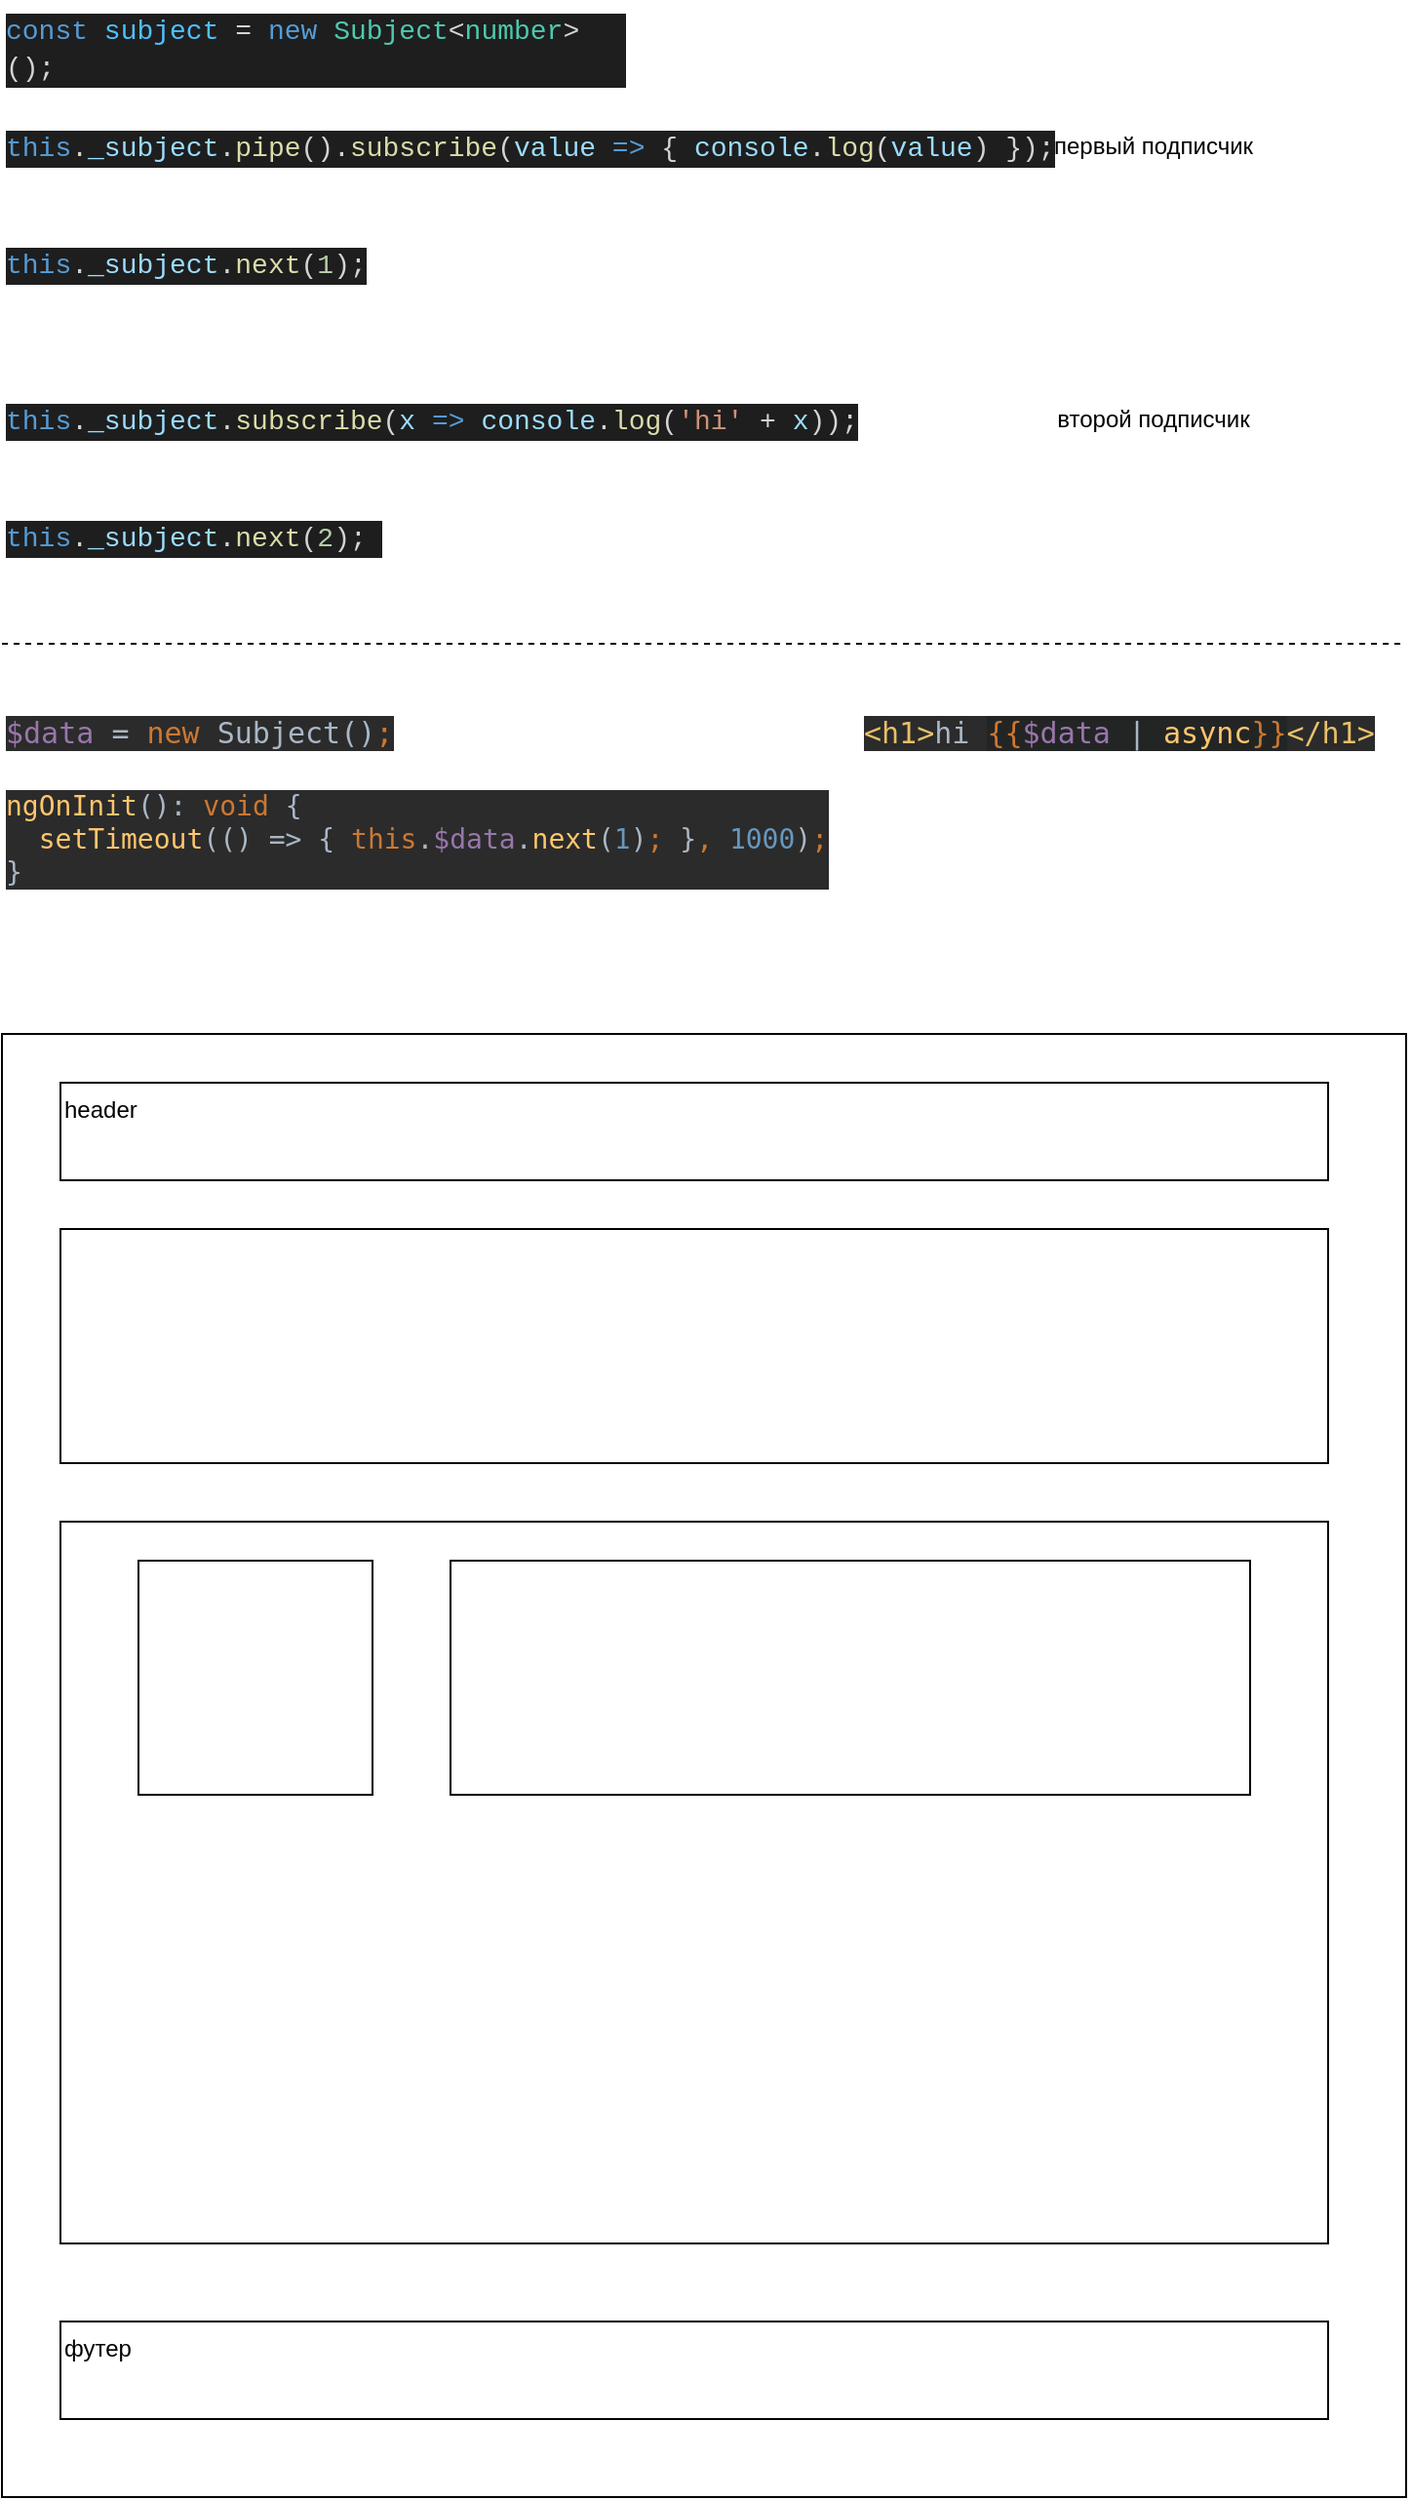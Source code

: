 <mxfile version="13.7.3" type="device" pages="5"><diagram id="q4-Cs6clWWx3zM11zpZe" name="subject"><mxGraphModel dx="1024" dy="592" grid="1" gridSize="10" guides="1" tooltips="1" connect="1" arrows="1" fold="1" page="1" pageScale="1" pageWidth="827" pageHeight="1169" math="0" shadow="0"><root><mxCell id="NyrH_KXfmQNb-sl-_Fos-0"/><mxCell id="NyrH_KXfmQNb-sl-_Fos-1" parent="NyrH_KXfmQNb-sl-_Fos-0"/><mxCell id="QWCd29TGbiFmVj3OEfs7-0" value="&lt;div style=&quot;color: rgb(212, 212, 212); background-color: rgb(30, 30, 30); font-family: consolas, &amp;quot;courier new&amp;quot;, monospace; font-weight: normal; font-size: 14px; line-height: 19px;&quot;&gt;&lt;div&gt;&lt;span style=&quot;color: #569cd6&quot;&gt;const&lt;/span&gt;&lt;span style=&quot;color: #d4d4d4&quot;&gt;&amp;nbsp;&lt;/span&gt;&lt;span style=&quot;color: #4fc1ff&quot;&gt;subject&lt;/span&gt;&lt;span style=&quot;color: #d4d4d4&quot;&gt;&amp;nbsp;=&amp;nbsp;&lt;/span&gt;&lt;span style=&quot;color: #569cd6&quot;&gt;new&lt;/span&gt;&lt;span style=&quot;color: #d4d4d4&quot;&gt;&amp;nbsp;&lt;/span&gt;&lt;span style=&quot;color: #4ec9b0&quot;&gt;Subject&lt;/span&gt;&lt;span style=&quot;color: #d4d4d4&quot;&gt;&amp;lt;&lt;/span&gt;&lt;span style=&quot;color: #4ec9b0&quot;&gt;number&lt;/span&gt;&lt;span style=&quot;color: #d4d4d4&quot;&gt;&amp;gt;();&lt;/span&gt;&lt;/div&gt;&lt;/div&gt;" style="text;whiteSpace=wrap;html=1;" parent="NyrH_KXfmQNb-sl-_Fos-1" vertex="1"><mxGeometry x="40" y="30" width="320" height="30" as="geometry"/></mxCell><mxCell id="QWCd29TGbiFmVj3OEfs7-1" value="&lt;div style=&quot;color: rgb(212, 212, 212); background-color: rgb(30, 30, 30); font-family: consolas, &amp;quot;courier new&amp;quot;, monospace; font-weight: normal; font-size: 14px; line-height: 19px;&quot;&gt;&lt;div&gt;&lt;span style=&quot;color: #569cd6&quot;&gt;this&lt;/span&gt;&lt;span style=&quot;color: #d4d4d4&quot;&gt;.&lt;/span&gt;&lt;span style=&quot;color: #9cdcfe&quot;&gt;_subject&lt;/span&gt;&lt;span style=&quot;color: #d4d4d4&quot;&gt;.&lt;/span&gt;&lt;span style=&quot;color: #dcdcaa&quot;&gt;pipe&lt;/span&gt;&lt;span style=&quot;color: #d4d4d4&quot;&gt;().&lt;/span&gt;&lt;span style=&quot;color: #dcdcaa&quot;&gt;subscribe&lt;/span&gt;&lt;span style=&quot;color: #d4d4d4&quot;&gt;(&lt;/span&gt;&lt;span style=&quot;color: #9cdcfe&quot;&gt;value&lt;/span&gt;&lt;span style=&quot;color: #d4d4d4&quot;&gt;&amp;nbsp;&lt;/span&gt;&lt;span style=&quot;color: #569cd6&quot;&gt;=&amp;gt;&lt;/span&gt;&lt;span style=&quot;color: #d4d4d4&quot;&gt;&amp;nbsp;{&amp;nbsp;&lt;/span&gt;&lt;span style=&quot;color: #9cdcfe&quot;&gt;console&lt;/span&gt;&lt;span style=&quot;color: #d4d4d4&quot;&gt;.&lt;/span&gt;&lt;span style=&quot;color: #dcdcaa&quot;&gt;log&lt;/span&gt;&lt;span style=&quot;color: #d4d4d4&quot;&gt;(&lt;/span&gt;&lt;span style=&quot;color: #9cdcfe&quot;&gt;value&lt;/span&gt;&lt;span style=&quot;color: #d4d4d4&quot;&gt;)&amp;nbsp;});&lt;/span&gt;&lt;/div&gt;&lt;/div&gt;" style="text;whiteSpace=wrap;html=1;" parent="NyrH_KXfmQNb-sl-_Fos-1" vertex="1"><mxGeometry x="40" y="90" width="520" height="30" as="geometry"/></mxCell><mxCell id="QWCd29TGbiFmVj3OEfs7-2" value="первый подписчик" style="text;html=1;align=center;verticalAlign=middle;resizable=0;points=[];autosize=1;" parent="NyrH_KXfmQNb-sl-_Fos-1" vertex="1"><mxGeometry x="570" y="95" width="120" height="20" as="geometry"/></mxCell><mxCell id="QWCd29TGbiFmVj3OEfs7-3" value="&lt;div style=&quot;color: rgb(212, 212, 212); background-color: rgb(30, 30, 30); font-family: consolas, &amp;quot;courier new&amp;quot;, monospace; font-weight: normal; font-size: 14px; line-height: 19px;&quot;&gt;&lt;div&gt;&lt;span style=&quot;color: #569cd6&quot;&gt;this&lt;/span&gt;&lt;span style=&quot;color: #d4d4d4&quot;&gt;.&lt;/span&gt;&lt;span style=&quot;color: #9cdcfe&quot;&gt;_subject&lt;/span&gt;&lt;span style=&quot;color: #d4d4d4&quot;&gt;.&lt;/span&gt;&lt;span style=&quot;color: #dcdcaa&quot;&gt;next&lt;/span&gt;&lt;span style=&quot;color: #d4d4d4&quot;&gt;(&lt;/span&gt;&lt;span style=&quot;color: #b5cea8&quot;&gt;1&lt;/span&gt;&lt;span style=&quot;color: #d4d4d4&quot;&gt;);&lt;/span&gt;&lt;/div&gt;&lt;/div&gt;" style="text;whiteSpace=wrap;html=1;" parent="NyrH_KXfmQNb-sl-_Fos-1" vertex="1"><mxGeometry x="40" y="150" width="200" height="30" as="geometry"/></mxCell><mxCell id="QWCd29TGbiFmVj3OEfs7-4" value="&lt;div style=&quot;color: rgb(212, 212, 212); background-color: rgb(30, 30, 30); font-family: consolas, &amp;quot;courier new&amp;quot;, monospace; font-weight: normal; font-size: 14px; line-height: 19px;&quot;&gt;&lt;div&gt;&lt;span style=&quot;color: #569cd6&quot;&gt;this&lt;/span&gt;&lt;span style=&quot;color: #d4d4d4&quot;&gt;.&lt;/span&gt;&lt;span style=&quot;color: #9cdcfe&quot;&gt;_subject&lt;/span&gt;&lt;span style=&quot;color: #d4d4d4&quot;&gt;.&lt;/span&gt;&lt;span style=&quot;color: #dcdcaa&quot;&gt;subscribe&lt;/span&gt;&lt;span style=&quot;color: #d4d4d4&quot;&gt;(&lt;/span&gt;&lt;span style=&quot;color: #9cdcfe&quot;&gt;x&lt;/span&gt;&lt;span style=&quot;color: #d4d4d4&quot;&gt;&amp;nbsp;&lt;/span&gt;&lt;span style=&quot;color: #569cd6&quot;&gt;=&amp;gt;&lt;/span&gt;&lt;span style=&quot;color: #d4d4d4&quot;&gt;&amp;nbsp;&lt;/span&gt;&lt;span style=&quot;color: #9cdcfe&quot;&gt;console&lt;/span&gt;&lt;span style=&quot;color: #d4d4d4&quot;&gt;.&lt;/span&gt;&lt;span style=&quot;color: #dcdcaa&quot;&gt;log&lt;/span&gt;&lt;span style=&quot;color: #d4d4d4&quot;&gt;(&lt;/span&gt;&lt;span style=&quot;color: #ce9178&quot;&gt;'hi'&lt;/span&gt;&lt;span style=&quot;color: #d4d4d4&quot;&gt;&amp;nbsp;+&amp;nbsp;&lt;/span&gt;&lt;span style=&quot;color: #9cdcfe&quot;&gt;x&lt;/span&gt;&lt;span style=&quot;color: #d4d4d4&quot;&gt;));&lt;/span&gt;&lt;/div&gt;&lt;/div&gt;" style="text;whiteSpace=wrap;html=1;" parent="NyrH_KXfmQNb-sl-_Fos-1" vertex="1"><mxGeometry x="40" y="230" width="430" height="30" as="geometry"/></mxCell><mxCell id="QWCd29TGbiFmVj3OEfs7-5" value="второй подписчик" style="text;html=1;align=center;verticalAlign=middle;resizable=0;points=[];autosize=1;" parent="NyrH_KXfmQNb-sl-_Fos-1" vertex="1"><mxGeometry x="575" y="235" width="110" height="20" as="geometry"/></mxCell><mxCell id="QWCd29TGbiFmVj3OEfs7-6" value="&lt;div style=&quot;color: rgb(212, 212, 212); background-color: rgb(30, 30, 30); font-family: consolas, &amp;quot;courier new&amp;quot;, monospace; font-weight: normal; font-size: 14px; line-height: 19px;&quot;&gt;&lt;div&gt;&lt;span style=&quot;color: #569cd6&quot;&gt;this&lt;/span&gt;&lt;span style=&quot;color: #d4d4d4&quot;&gt;.&lt;/span&gt;&lt;span style=&quot;color: #9cdcfe&quot;&gt;_subject&lt;/span&gt;&lt;span style=&quot;color: #d4d4d4&quot;&gt;.&lt;/span&gt;&lt;span style=&quot;color: #dcdcaa&quot;&gt;next&lt;/span&gt;&lt;span style=&quot;color: #d4d4d4&quot;&gt;(&lt;/span&gt;&lt;span style=&quot;color: #b5cea8&quot;&gt;2&lt;/span&gt;&lt;span style=&quot;color: #d4d4d4&quot;&gt;);&amp;nbsp;&lt;/span&gt;&lt;/div&gt;&lt;/div&gt;" style="text;whiteSpace=wrap;html=1;" parent="NyrH_KXfmQNb-sl-_Fos-1" vertex="1"><mxGeometry x="40" y="290" width="200" height="30" as="geometry"/></mxCell><mxCell id="twVMUXncZbuE9g-L9pn--0" value="" style="endArrow=none;dashed=1;html=1;" parent="NyrH_KXfmQNb-sl-_Fos-1" edge="1"><mxGeometry width="50" height="50" relative="1" as="geometry"><mxPoint x="40" y="360" as="sourcePoint"/><mxPoint x="760" y="360" as="targetPoint"/></mxGeometry></mxCell><mxCell id="twVMUXncZbuE9g-L9pn--1" value="&lt;pre style=&quot;background-color: rgb(43 , 43 , 43) ; color: rgb(169 , 183 , 198) ; font-family: &amp;#34;jetbrains mono&amp;#34; , monospace ; font-size: 15px&quot;&gt;&lt;span style=&quot;color: #9876aa&quot;&gt;$data &lt;/span&gt;= &lt;span style=&quot;color: #cc7832&quot;&gt;new &lt;/span&gt;Subject()&lt;span style=&quot;color: #cc7832&quot;&gt;;&lt;/span&gt;&lt;/pre&gt;" style="text;whiteSpace=wrap;html=1;verticalAlign=middle;" parent="NyrH_KXfmQNb-sl-_Fos-1" vertex="1"><mxGeometry x="40" y="390" width="180" height="30" as="geometry"/></mxCell><mxCell id="twVMUXncZbuE9g-L9pn--2" value="&lt;pre style=&quot;background-color: rgb(43 , 43 , 43) ; color: rgb(169 , 183 , 198) ; font-family: &amp;#34;jetbrains mono&amp;#34; , monospace ; font-size: 14px&quot;&gt;&lt;span style=&quot;color: #ffc66d&quot;&gt;ngOnInit&lt;/span&gt;(): &lt;span style=&quot;color: #cc7832&quot;&gt;void &lt;/span&gt;{&lt;br&gt;  &lt;span style=&quot;color: #ffc66d&quot;&gt;setTimeout&lt;/span&gt;(() =&amp;gt; { &lt;span style=&quot;color: #cc7832&quot;&gt;this&lt;/span&gt;.&lt;span style=&quot;color: #9876aa&quot;&gt;$data&lt;/span&gt;.&lt;span style=&quot;color: #ffc66d&quot;&gt;next&lt;/span&gt;(&lt;span style=&quot;color: #6897bb&quot;&gt;1&lt;/span&gt;)&lt;span style=&quot;color: #cc7832&quot;&gt;; &lt;/span&gt;}&lt;span style=&quot;color: #cc7832&quot;&gt;, &lt;/span&gt;&lt;span style=&quot;color: #6897bb&quot;&gt;1000&lt;/span&gt;)&lt;span style=&quot;color: #cc7832&quot;&gt;;&lt;br&gt;&lt;/span&gt;}&lt;/pre&gt;" style="text;whiteSpace=wrap;html=1;verticalAlign=middle;" parent="NyrH_KXfmQNb-sl-_Fos-1" vertex="1"><mxGeometry x="40" y="430" width="390" height="60" as="geometry"/></mxCell><mxCell id="twVMUXncZbuE9g-L9pn--3" value="&lt;pre style=&quot;background-color: rgb(43 , 43 , 43) ; color: rgb(169 , 183 , 198) ; font-family: &amp;#34;jetbrains mono&amp;#34; , monospace ; font-size: 15px&quot;&gt;&lt;span style=&quot;color: #e8bf6a&quot;&gt;&amp;lt;h1&amp;gt;&lt;/span&gt;hi &lt;span style=&quot;color: #cc7832 ; background-color: #232525&quot;&gt;{{&lt;/span&gt;&lt;span style=&quot;color: #9876aa ; background-color: #232525&quot;&gt;$data &lt;/span&gt;&lt;span style=&quot;background-color: #232525&quot;&gt;| &lt;/span&gt;&lt;span style=&quot;color: #ffc66d ; background-color: #232525&quot;&gt;async&lt;/span&gt;&lt;span style=&quot;color: #cc7832 ; background-color: #232525&quot;&gt;}}&lt;/span&gt;&lt;span style=&quot;color: #e8bf6a&quot;&gt;&amp;lt;/h1&amp;gt;&lt;/span&gt;&lt;/pre&gt;" style="text;whiteSpace=wrap;html=1;verticalAlign=middle;" parent="NyrH_KXfmQNb-sl-_Fos-1" vertex="1"><mxGeometry x="480" y="390" width="230" height="30" as="geometry"/></mxCell><mxCell id="mRk7Csx-lauGVGB5wx9b-0" value="" style="rounded=0;whiteSpace=wrap;html=1;" vertex="1" parent="NyrH_KXfmQNb-sl-_Fos-1"><mxGeometry x="40" y="560" width="720" height="750" as="geometry"/></mxCell><mxCell id="mRk7Csx-lauGVGB5wx9b-5" value="header" style="rounded=0;whiteSpace=wrap;html=1;align=left;verticalAlign=top;" vertex="1" parent="NyrH_KXfmQNb-sl-_Fos-1"><mxGeometry x="70" y="585" width="650" height="50" as="geometry"/></mxCell><mxCell id="mRk7Csx-lauGVGB5wx9b-6" value="" style="rounded=0;whiteSpace=wrap;html=1;align=left;verticalAlign=top;" vertex="1" parent="NyrH_KXfmQNb-sl-_Fos-1"><mxGeometry x="70" y="660" width="650" height="120" as="geometry"/></mxCell><mxCell id="mRk7Csx-lauGVGB5wx9b-7" value="" style="rounded=0;whiteSpace=wrap;html=1;align=left;verticalAlign=top;" vertex="1" parent="NyrH_KXfmQNb-sl-_Fos-1"><mxGeometry x="70" y="810" width="650" height="370" as="geometry"/></mxCell><mxCell id="mRk7Csx-lauGVGB5wx9b-8" value="футер" style="rounded=0;whiteSpace=wrap;html=1;align=left;verticalAlign=top;" vertex="1" parent="NyrH_KXfmQNb-sl-_Fos-1"><mxGeometry x="70" y="1220" width="650" height="50" as="geometry"/></mxCell><mxCell id="mRk7Csx-lauGVGB5wx9b-9" value="" style="rounded=0;whiteSpace=wrap;html=1;" vertex="1" parent="NyrH_KXfmQNb-sl-_Fos-1"><mxGeometry x="110" y="830" width="120" height="120" as="geometry"/></mxCell><mxCell id="mRk7Csx-lauGVGB5wx9b-10" value="" style="rounded=0;whiteSpace=wrap;html=1;" vertex="1" parent="NyrH_KXfmQNb-sl-_Fos-1"><mxGeometry x="270" y="830" width="410" height="120" as="geometry"/></mxCell></root></mxGraphModel></diagram><diagram id="XSe9igYncvYJJI793nd2" name="BehaviorSubject"><mxGraphModel dx="1024" dy="592" grid="1" gridSize="10" guides="1" tooltips="1" connect="1" arrows="1" fold="1" page="1" pageScale="1" pageWidth="827" pageHeight="1169" math="0" shadow="0"><root><mxCell id="_ZKwVsm5OkFF_g0fmm7c-0"/><mxCell id="_ZKwVsm5OkFF_g0fmm7c-1" parent="_ZKwVsm5OkFF_g0fmm7c-0"/><mxCell id="_ZKwVsm5OkFF_g0fmm7c-2" value="&lt;span style=&quot;color: rgb(41, 41, 41); font-family: charter, georgia, cambria, &amp;quot;times new roman&amp;quot;, times, serif; font-size: 21px; font-style: normal; font-weight: 400; letter-spacing: -0.063px; text-indent: 0px; text-transform: none; word-spacing: 0px; background-color: rgb(255, 255, 255); display: inline; float: none;&quot;&gt;При&lt;span&gt;&amp;nbsp;&lt;/span&gt;&lt;/span&gt;&lt;span id=&quot;rmm&quot; style=&quot;box-sizing: inherit; color: rgb(41, 41, 41); font-family: charter, georgia, cambria, &amp;quot;times new roman&amp;quot;, times, serif; font-size: 21px; font-style: normal; font-weight: 400; letter-spacing: -0.063px; text-indent: 0px; text-transform: none; word-spacing: 0px; background-color: rgb(255, 255, 255);&quot;&gt;&lt;span id=&quot;rmm&quot; style=&quot;box-sizing: inherit&quot;&gt;&lt;span id=&quot;rmm&quot; style=&quot;box-sizing: inherit&quot;&gt;&lt;span id=&quot;rmm&quot; style=&quot;box-sizing: inherit&quot;&gt;&lt;span id=&quot;rmm&quot; style=&quot;box-sizing: inherit&quot;&gt;&lt;span id=&quot;rmm&quot; style=&quot;box-sizing: inherit&quot;&gt;&lt;span id=&quot;rmm&quot; style=&quot;box-sizing: inherit&quot;&gt;п&lt;/span&gt;&lt;/span&gt;&lt;/span&gt;&lt;/span&gt;&lt;/span&gt;&lt;/span&gt;&lt;/span&gt;&lt;span style=&quot;color: rgb(41, 41, 41); font-family: charter, georgia, cambria, &amp;quot;times new roman&amp;quot;, times, serif; font-size: 21px; font-style: normal; font-weight: 400; letter-spacing: -0.063px; text-indent: 0px; text-transform: none; word-spacing: 0px; background-color: rgb(255, 255, 255); display: inline; float: none;&quot;&gt;одписке поведенческий сабж уведомляет своего зрителя о последнем произошедшем в нём событии или, если в сабже ещё не происходило событий, создаёт для зрителя событие с изначальной информацией. Изначальная информация передаётся при создании поведенческого сабжа, в примере выше мы передаём&lt;span&gt;&amp;nbsp;&lt;/span&gt;&lt;/span&gt;&lt;code class=&quot;gw gx gy gz ha b&quot; style=&quot;box-sizing: inherit; font-weight: 400; background-color: rgb(242, 242, 242); padding: 2px 4px; font-size: 15.75px; font-family: menlo, monaco, &amp;quot;courier new&amp;quot;, courier, monospace; color: rgb(41, 41, 41); font-style: normal; letter-spacing: -0.063px; text-indent: 0px; text-transform: none; word-spacing: 0px;&quot;&gt;0&lt;/code&gt;&lt;span style=&quot;color: rgb(41, 41, 41); font-family: charter, georgia, cambria, &amp;quot;times new roman&amp;quot;, times, serif; font-size: 21px; font-style: normal; font-weight: 400; letter-spacing: -0.063px; text-indent: 0px; text-transform: none; word-spacing: 0px; background-color: rgb(255, 255, 255); display: inline; float: none;&quot;&gt;&lt;span&gt;&amp;nbsp;&lt;/span&gt;.&lt;/span&gt;" style="text;whiteSpace=wrap;html=1;" vertex="1" parent="_ZKwVsm5OkFF_g0fmm7c-1"><mxGeometry x="40" y="30" width="760" height="140" as="geometry"/></mxCell><mxCell id="_ZKwVsm5OkFF_g0fmm7c-3" value="&lt;pre style=&quot;background-color: rgb(43 , 43 , 43) ; color: rgb(169 , 183 , 198) ; font-family: &amp;#34;jetbrains mono&amp;#34; , monospace ; font-size: 14px&quot;&gt;&lt;span style=&quot;color: #e8bf6a&quot;&gt;&amp;lt;h1&amp;gt;&lt;/span&gt;hi &lt;span style=&quot;color: #cc7832 ; background-color: #232525&quot;&gt;{{&lt;/span&gt;&lt;span style=&quot;color: #9876aa ; background-color: #232525&quot;&gt;$data &lt;/span&gt;&lt;span style=&quot;background-color: #232525&quot;&gt;| &lt;/span&gt;&lt;span style=&quot;color: #ffc66d ; background-color: #232525&quot;&gt;async&lt;/span&gt;&lt;span style=&quot;color: #cc7832 ; background-color: #232525&quot;&gt;}}&lt;/span&gt;&lt;span style=&quot;color: #e8bf6a&quot;&gt;&amp;lt;/h1&amp;gt;&lt;br&gt;&lt;/span&gt;&lt;span style=&quot;color: #e8bf6a&quot;&gt;&amp;lt;h2&amp;gt;&lt;/span&gt;&lt;span style=&quot;color: #cc7832 ; background-color: #232525&quot;&gt;{{&lt;/span&gt;&lt;span style=&quot;color: #9876aa ; background-color: #232525&quot;&gt;some&lt;/span&gt;&lt;span style=&quot;color: #cc7832 ; background-color: #232525&quot;&gt;}}&lt;/span&gt;&lt;span style=&quot;color: #e8bf6a&quot;&gt;&amp;lt;/h2&amp;gt;&lt;/span&gt;&lt;/pre&gt;" style="text;whiteSpace=wrap;html=1;verticalAlign=middle;" vertex="1" parent="_ZKwVsm5OkFF_g0fmm7c-1"><mxGeometry x="559" y="480" width="230" height="40" as="geometry"/></mxCell><mxCell id="_ZKwVsm5OkFF_g0fmm7c-4" value="&lt;pre style=&quot;background-color: rgb(43 , 43 , 43) ; color: rgb(169 , 183 , 198) ; font-family: &amp;#34;jetbrains mono&amp;#34; , monospace ; font-size: 14px&quot;&gt;&lt;span style=&quot;color: #9876aa&quot;&gt;$data&lt;/span&gt;: BehaviorSubject&amp;lt;&lt;span style=&quot;color: #cc7832&quot;&gt;number&lt;/span&gt;&amp;gt; = &lt;span style=&quot;color: #cc7832&quot;&gt;new &lt;/span&gt;BehaviorSubject(&lt;span style=&quot;color: #6897bb&quot;&gt;0&lt;/span&gt;)&lt;span style=&quot;color: #cc7832&quot;&gt;;&lt;/span&gt;&lt;/pre&gt;" style="text;whiteSpace=wrap;html=1;verticalAlign=middle;" vertex="1" parent="_ZKwVsm5OkFF_g0fmm7c-1"><mxGeometry x="39" y="480" width="430" height="25" as="geometry"/></mxCell><mxCell id="_ZKwVsm5OkFF_g0fmm7c-5" value="&lt;span style=&quot;color: rgb(41, 41, 41); font-family: charter, georgia, cambria, &amp;quot;times new roman&amp;quot;, times, serif; font-size: 21px; font-style: normal; font-weight: 400; letter-spacing: -0.063px; text-indent: 0px; text-transform: none; word-spacing: 0px; background-color: rgb(255, 255, 255); display: inline; float: none;&quot;&gt;Важно! Поведенческий сабж имеет полезный метод&lt;span&gt;&amp;nbsp;&lt;/span&gt;&lt;/span&gt;&lt;code class=&quot;gw gx gy gz ha b&quot; style=&quot;box-sizing: inherit; font-weight: 400; background-color: rgb(242, 242, 242); padding: 2px 4px; font-size: 15.75px; font-family: menlo, monaco, &amp;quot;courier new&amp;quot;, courier, monospace; color: rgb(41, 41, 41); font-style: normal; letter-spacing: -0.063px; text-indent: 0px; text-transform: none; word-spacing: 0px;&quot;&gt;.getValue()&lt;/code&gt;&lt;span style=&quot;color: rgb(41, 41, 41); font-family: charter, georgia, cambria, &amp;quot;times new roman&amp;quot;, times, serif; font-size: 21px; font-style: normal; font-weight: 400; letter-spacing: -0.063px; text-indent: 0px; text-transform: none; word-spacing: 0px; background-color: rgb(255, 255, 255); display: inline; float: none;&quot;&gt;&lt;span&gt;&amp;nbsp;&lt;/span&gt;, который возвращает информацию, содержавшеюся в последнем произошедшем в сабже событии.&lt;/span&gt;" style="text;whiteSpace=wrap;html=1;" vertex="1" parent="_ZKwVsm5OkFF_g0fmm7c-1"><mxGeometry x="39" y="360" width="550" height="80" as="geometry"/></mxCell><mxCell id="_ZKwVsm5OkFF_g0fmm7c-6" value="" style="endArrow=none;dashed=1;html=1;" edge="1" parent="_ZKwVsm5OkFF_g0fmm7c-1"><mxGeometry width="50" height="50" relative="1" as="geometry"><mxPoint x="40" y="320" as="sourcePoint"/><mxPoint x="790" y="320" as="targetPoint"/></mxGeometry></mxCell><mxCell id="_ZKwVsm5OkFF_g0fmm7c-7" value="&lt;pre style=&quot;background-color: #2b2b2b ; color: #a9b7c6 ; font-family: &amp;#34;jetbrains mono&amp;#34; , monospace ; font-size: 9 8pt&quot;&gt;&lt;span style=&quot;color: #ffc66d&quot;&gt;ngOnInit&lt;/span&gt;(): &lt;span style=&quot;color: #cc7832&quot;&gt;void &lt;/span&gt;{&lt;br&gt;  &lt;span style=&quot;color: #ffc66d&quot;&gt;setTimeout&lt;/span&gt;(() =&amp;gt; { &lt;span style=&quot;color: #9876aa ; font-weight: bold ; font-style: italic&quot;&gt;console&lt;/span&gt;.&lt;span style=&quot;color: #ffc66d&quot;&gt;log&lt;/span&gt;(&lt;span style=&quot;color: #6a8759&quot;&gt;'hey'&lt;/span&gt;)&lt;span style=&quot;color: #cc7832&quot;&gt;; this&lt;/span&gt;.&lt;span style=&quot;color: #9876aa&quot;&gt;$data&lt;/span&gt;.&lt;span style=&quot;color: #ffc66d&quot;&gt;next&lt;/span&gt;(&lt;span style=&quot;color: #6897bb&quot;&gt;1&lt;/span&gt;)&lt;span style=&quot;color: #cc7832&quot;&gt;; &lt;/span&gt;}&lt;span style=&quot;color: #cc7832&quot;&gt;, &lt;/span&gt;&lt;span style=&quot;color: #6897bb&quot;&gt;3000&lt;/span&gt;)&lt;span style=&quot;color: #cc7832&quot;&gt;;&lt;br&gt;&lt;/span&gt;&lt;span style=&quot;color: #cc7832&quot;&gt;  &lt;/span&gt;&lt;span style=&quot;color: #ffc66d&quot;&gt;setTimeout&lt;/span&gt;(() =&amp;gt; { &lt;span style=&quot;color: #cc7832&quot;&gt;this&lt;/span&gt;.&lt;span style=&quot;color: #9876aa&quot;&gt;some &lt;/span&gt;= &lt;span style=&quot;color: #cc7832&quot;&gt;this&lt;/span&gt;.&lt;span style=&quot;color: #9876aa&quot;&gt;$data&lt;/span&gt;.&lt;span style=&quot;color: #ffc66d&quot;&gt;getValue&lt;/span&gt;()&lt;span style=&quot;color: #cc7832&quot;&gt;; &lt;/span&gt;}&lt;span style=&quot;color: #cc7832&quot;&gt;, &lt;/span&gt;&lt;span style=&quot;color: #6897bb&quot;&gt;4000&lt;/span&gt;)&lt;span style=&quot;color: #cc7832&quot;&gt;;&lt;br&gt;&lt;/span&gt;&lt;span style=&quot;color: #cc7832&quot;&gt;  &lt;/span&gt;&lt;span style=&quot;color: #ffc66d&quot;&gt;setTimeout&lt;/span&gt;(() =&amp;gt; { &lt;span style=&quot;color: #9876aa ; font-weight: bold ; font-style: italic&quot;&gt;console&lt;/span&gt;.&lt;span style=&quot;color: #ffc66d&quot;&gt;log&lt;/span&gt;(&lt;span style=&quot;color: #6a8759&quot;&gt;'hey2'&lt;/span&gt;)&lt;span style=&quot;color: #cc7832&quot;&gt;; this&lt;/span&gt;.&lt;span style=&quot;color: #9876aa&quot;&gt;$data&lt;/span&gt;.&lt;span style=&quot;color: #ffc66d&quot;&gt;next&lt;/span&gt;(&lt;span style=&quot;color: #6897bb&quot;&gt;2&lt;/span&gt;)&lt;span style=&quot;color: #cc7832&quot;&gt;; &lt;/span&gt;}&lt;span style=&quot;color: #cc7832&quot;&gt;, &lt;/span&gt;&lt;span style=&quot;color: #6897bb&quot;&gt;7000&lt;/span&gt;)&lt;span style=&quot;color: #cc7832&quot;&gt;;&lt;/span&gt;&lt;span style=&quot;color: #cc7832&quot;&gt;&lt;br&gt;&lt;/span&gt;}&lt;/pre&gt;" style="text;whiteSpace=wrap;html=1;verticalAlign=middle;" vertex="1" parent="_ZKwVsm5OkFF_g0fmm7c-1"><mxGeometry x="39" y="540" width="550" height="70" as="geometry"/></mxCell><mxCell id="_ZKwVsm5OkFF_g0fmm7c-8" value="&lt;pre style=&quot;background-color: #2b2b2b ; color: #a9b7c6 ; font-family: &amp;#34;jetbrains mono&amp;#34; , monospace ; font-size: 9 8pt&quot;&gt;&lt;span style=&quot;color: #ffc66d&quot;&gt;ngOnInit&lt;/span&gt;(): &lt;span style=&quot;color: #cc7832&quot;&gt;void &lt;/span&gt;{&lt;br&gt;  &lt;span style=&quot;color: #ffc66d&quot;&gt;setTimeout&lt;/span&gt;(() =&amp;gt; { &lt;span style=&quot;color: #9876aa ; font-weight: bold ; font-style: italic&quot;&gt;console&lt;/span&gt;.&lt;span style=&quot;color: #ffc66d&quot;&gt;log&lt;/span&gt;(&lt;span style=&quot;color: #6a8759&quot;&gt;'hey'&lt;/span&gt;)&lt;span style=&quot;color: #cc7832&quot;&gt;; this&lt;/span&gt;.&lt;span style=&quot;color: #9876aa&quot;&gt;$data&lt;/span&gt;.&lt;span style=&quot;color: #ffc66d&quot;&gt;next&lt;/span&gt;(&lt;span style=&quot;color: #6897bb&quot;&gt;1&lt;/span&gt;)&lt;span style=&quot;color: #cc7832&quot;&gt;; &lt;/span&gt;}&lt;span style=&quot;color: #cc7832&quot;&gt;, &lt;/span&gt;&lt;span style=&quot;color: #6897bb&quot;&gt;1000&lt;/span&gt;)&lt;span style=&quot;color: #cc7832&quot;&gt;;&lt;br&gt;&lt;/span&gt;&lt;span style=&quot;color: #cc7832&quot;&gt;  &lt;/span&gt;&lt;span style=&quot;color: #ffc66d&quot;&gt;setTimeout&lt;/span&gt;(() =&amp;gt; { &lt;span style=&quot;color: #9876aa ; font-weight: bold ; font-style: italic&quot;&gt;console&lt;/span&gt;.&lt;span style=&quot;color: #ffc66d&quot;&gt;log&lt;/span&gt;(&lt;span style=&quot;color: #6a8759&quot;&gt;'hey2'&lt;/span&gt;)&lt;span style=&quot;color: #cc7832&quot;&gt;; this&lt;/span&gt;.&lt;span style=&quot;color: #9876aa&quot;&gt;$data&lt;/span&gt;.&lt;span style=&quot;color: #ffc66d&quot;&gt;next&lt;/span&gt;(&lt;span style=&quot;color: #6897bb&quot;&gt;2&lt;/span&gt;)&lt;span style=&quot;color: #cc7832&quot;&gt;; &lt;/span&gt;}&lt;span style=&quot;color: #cc7832&quot;&gt;, &lt;/span&gt;&lt;span style=&quot;color: #6897bb&quot;&gt;2000&lt;/span&gt;)&lt;span style=&quot;color: #cc7832&quot;&gt;;&lt;/span&gt;&lt;span style=&quot;color: #cc7832&quot;&gt;&lt;br&gt;&lt;/span&gt;}&lt;/pre&gt;" style="text;whiteSpace=wrap;html=1;verticalAlign=middle;" vertex="1" parent="_ZKwVsm5OkFF_g0fmm7c-1"><mxGeometry x="40" y="210" width="550" height="80" as="geometry"/></mxCell><mxCell id="_ZKwVsm5OkFF_g0fmm7c-9" value="&lt;pre style=&quot;background-color: rgb(43 , 43 , 43) ; color: rgb(169 , 183 , 198) ; font-family: &amp;#34;jetbrains mono&amp;#34; , monospace ; font-size: 14px&quot;&gt;&lt;span style=&quot;color: #9876aa&quot;&gt;$data&lt;/span&gt;: BehaviorSubject&amp;lt;&lt;span style=&quot;color: #cc7832&quot;&gt;number&lt;/span&gt;&amp;gt; = &lt;span style=&quot;color: #cc7832&quot;&gt;new &lt;/span&gt;BehaviorSubject(&lt;span style=&quot;color: #6897bb&quot;&gt;0&lt;/span&gt;)&lt;span style=&quot;color: #cc7832&quot;&gt;;&lt;/span&gt;&lt;/pre&gt;" style="text;whiteSpace=wrap;html=1;verticalAlign=middle;" vertex="1" parent="_ZKwVsm5OkFF_g0fmm7c-1"><mxGeometry x="40" y="180" width="430" height="25" as="geometry"/></mxCell><mxCell id="_ZKwVsm5OkFF_g0fmm7c-10" value="&lt;pre style=&quot;background-color: rgb(43 , 43 , 43) ; color: rgb(169 , 183 , 198) ; font-family: &amp;#34;jetbrains mono&amp;#34; , monospace ; font-size: 14px&quot;&gt;&lt;span style=&quot;color: #e8bf6a&quot;&gt;&amp;lt;h1&amp;gt;&lt;/span&gt;hi &lt;span style=&quot;color: #cc7832 ; background-color: #232525&quot;&gt;{{&lt;/span&gt;&lt;span style=&quot;color: #9876aa ; background-color: #232525&quot;&gt;$data &lt;/span&gt;&lt;span style=&quot;background-color: #232525&quot;&gt;| &lt;/span&gt;&lt;span style=&quot;color: #ffc66d ; background-color: #232525&quot;&gt;async&lt;/span&gt;&lt;span style=&quot;color: #cc7832 ; background-color: #232525&quot;&gt;}}&lt;/span&gt;&lt;span style=&quot;color: #e8bf6a&quot;&gt;&amp;lt;/h1&amp;gt;&lt;/span&gt;&lt;br&gt;&lt;/pre&gt;" style="text;whiteSpace=wrap;html=1;verticalAlign=middle;" vertex="1" parent="_ZKwVsm5OkFF_g0fmm7c-1"><mxGeometry x="559" y="170" width="230" height="40" as="geometry"/></mxCell></root></mxGraphModel></diagram><diagram id="YrxAHiGShaTyx-mSeJ6p" name="asyncSubject"><mxGraphModel dx="1024" dy="592" grid="1" gridSize="10" guides="1" tooltips="1" connect="1" arrows="1" fold="1" page="1" pageScale="1" pageWidth="827" pageHeight="1169" math="0" shadow="0"><root><mxCell id="BUwxgbh353pcLF-1w14u-0"/><mxCell id="BUwxgbh353pcLF-1w14u-1" parent="BUwxgbh353pcLF-1w14u-0"/><mxCell id="BUwxgbh353pcLF-1w14u-2" value="Асинхронный сабж уведомляет своих зрителей только о последнем произошедшем событии и только когда сабж успешно завершается. Если асинхронный сабж завершится ошибкой, его зрители будут уведомлены только об ошибке." style="text;whiteSpace=wrap;html=1;" vertex="1" parent="BUwxgbh353pcLF-1w14u-1"><mxGeometry x="40" y="40" width="550" height="60" as="geometry"/></mxCell><mxCell id="BUwxgbh353pcLF-1w14u-3" value="&lt;pre style=&quot;background-color: rgb(43 , 43 , 43) ; color: rgb(169 , 183 , 198) ; font-family: &amp;#34;jetbrains mono&amp;#34; , monospace ; font-size: 14px&quot;&gt;&lt;span style=&quot;color: #9876aa&quot;&gt;$data &lt;/span&gt;= &lt;span style=&quot;color: #cc7832&quot;&gt;new &lt;/span&gt;AsyncSubject()&lt;span style=&quot;color: #cc7832&quot;&gt;;&lt;/span&gt;&lt;/pre&gt;" style="text;whiteSpace=wrap;html=1;verticalAlign=middle;" vertex="1" parent="BUwxgbh353pcLF-1w14u-1"><mxGeometry x="40" y="110" width="220" height="40" as="geometry"/></mxCell><mxCell id="BUwxgbh353pcLF-1w14u-4" value="&lt;pre style=&quot;background-color: #2b2b2b ; color: #a9b7c6 ; font-family: &amp;quot;jetbrains mono&amp;quot; , monospace ; font-size: 9 8pt&quot;&gt;&lt;span style=&quot;color: #ffc66d&quot;&gt;ngOnInit&lt;/span&gt;(): &lt;span style=&quot;color: #cc7832&quot;&gt;void &lt;/span&gt;{&lt;br&gt;  &lt;span style=&quot;color: #ffc66d&quot;&gt;setTimeout&lt;/span&gt;(() =&amp;gt; { &lt;span style=&quot;color: #9876aa ; font-weight: bold ; font-style: italic&quot;&gt;console&lt;/span&gt;.&lt;span style=&quot;color: #ffc66d&quot;&gt;log&lt;/span&gt;(&lt;span style=&quot;color: #6a8759&quot;&gt;'hey'&lt;/span&gt;)&lt;span style=&quot;color: #cc7832&quot;&gt;; this&lt;/span&gt;.&lt;span style=&quot;color: #9876aa&quot;&gt;$data&lt;/span&gt;.&lt;span style=&quot;color: #ffc66d&quot;&gt;next&lt;/span&gt;(&lt;span style=&quot;color: #6897bb&quot;&gt;1&lt;/span&gt;)&lt;span style=&quot;color: #cc7832&quot;&gt;; &lt;/span&gt;}&lt;span style=&quot;color: #cc7832&quot;&gt;, &lt;/span&gt;&lt;span style=&quot;color: #6897bb&quot;&gt;1000&lt;/span&gt;)&lt;span style=&quot;color: #cc7832&quot;&gt;;&lt;br&gt;&lt;/span&gt;&lt;span style=&quot;color: #cc7832&quot;&gt;  &lt;/span&gt;&lt;span style=&quot;color: #ffc66d&quot;&gt;setTimeout&lt;/span&gt;(() =&amp;gt; { &lt;span style=&quot;color: #9876aa ; font-weight: bold ; font-style: italic&quot;&gt;console&lt;/span&gt;.&lt;span style=&quot;color: #ffc66d&quot;&gt;log&lt;/span&gt;(&lt;span style=&quot;color: #6a8759&quot;&gt;'hey2'&lt;/span&gt;)&lt;span style=&quot;color: #cc7832&quot;&gt;; this&lt;/span&gt;.&lt;span style=&quot;color: #9876aa&quot;&gt;$data&lt;/span&gt;.&lt;span style=&quot;color: #ffc66d&quot;&gt;next&lt;/span&gt;(&lt;span style=&quot;color: #6897bb&quot;&gt;2&lt;/span&gt;)&lt;span style=&quot;color: #cc7832&quot;&gt;; &lt;/span&gt;}&lt;span style=&quot;color: #cc7832&quot;&gt;, &lt;/span&gt;&lt;span style=&quot;color: #6897bb&quot;&gt;2000&lt;/span&gt;)&lt;span style=&quot;color: #cc7832&quot;&gt;;&lt;br&gt;&lt;/span&gt;&lt;span style=&quot;color: #cc7832&quot;&gt;  &lt;/span&gt;&lt;span style=&quot;color: #ffc66d&quot;&gt;setTimeout&lt;/span&gt;(() =&amp;gt; { &lt;span style=&quot;color: #cc7832&quot;&gt;this&lt;/span&gt;.&lt;span style=&quot;color: #9876aa&quot;&gt;$data&lt;/span&gt;.&lt;span style=&quot;color: #ffc66d&quot;&gt;complete&lt;/span&gt;()&lt;span style=&quot;color: #cc7832&quot;&gt;; &lt;/span&gt;}&lt;span style=&quot;color: #cc7832&quot;&gt;, &lt;/span&gt;&lt;span style=&quot;color: #6897bb&quot;&gt;5000&lt;/span&gt;)&lt;span style=&quot;color: #cc7832&quot;&gt;;&lt;br&gt;&lt;/span&gt;}&lt;/pre&gt;" style="text;whiteSpace=wrap;html=1;" vertex="1" parent="BUwxgbh353pcLF-1w14u-1"><mxGeometry x="40" y="160" width="550" height="110" as="geometry"/></mxCell><mxCell id="BUwxgbh353pcLF-1w14u-5" value="&lt;pre style=&quot;background-color: #2b2b2b ; color: #a9b7c6 ; font-family: &amp;quot;jetbrains mono&amp;quot; , monospace ; font-size: 9 8pt&quot;&gt;&lt;span style=&quot;color: #e8bf6a&quot;&gt;&amp;lt;h1&amp;gt;&lt;/span&gt;hi &lt;span style=&quot;color: #cc7832 ; background-color: #232525&quot;&gt;{{&lt;/span&gt;&lt;span style=&quot;color: #9876aa ; background-color: #232525&quot;&gt;$data &lt;/span&gt;&lt;span style=&quot;background-color: #232525&quot;&gt;| &lt;/span&gt;&lt;span style=&quot;color: #ffc66d ; background-color: #232525&quot;&gt;async&lt;/span&gt;&lt;span style=&quot;color: #cc7832 ; background-color: #232525&quot;&gt;}}&lt;/span&gt;&lt;span style=&quot;color: #e8bf6a&quot;&gt;&amp;lt;/h1&amp;gt;&lt;br&gt;&lt;/span&gt;&lt;/pre&gt;" style="text;whiteSpace=wrap;html=1;" vertex="1" parent="BUwxgbh353pcLF-1w14u-1"><mxGeometry x="40" y="270" width="230" height="50" as="geometry"/></mxCell><mxCell id="BUwxgbh353pcLF-1w14u-6" value="выведет только через 5 сек двойку" style="text;html=1;align=center;verticalAlign=middle;resizable=0;points=[];autosize=1;" vertex="1" parent="BUwxgbh353pcLF-1w14u-1"><mxGeometry x="270" y="285" width="210" height="20" as="geometry"/></mxCell></root></mxGraphModel></diagram><diagram id="YLNA9XNWYzxsrzuPLFWV" name="replaySubject"><mxGraphModel dx="1024" dy="592" grid="1" gridSize="10" guides="1" tooltips="1" connect="1" arrows="1" fold="1" page="1" pageScale="1" pageWidth="827" pageHeight="1169" math="0" shadow="0"><root><mxCell id="V-0lQEceH8xluGc9CxME-0"/><mxCell id="V-0lQEceH8xluGc9CxME-1" parent="V-0lQEceH8xluGc9CxME-0"/><mxCell id="V-0lQEceH8xluGc9CxME-2" value="&lt;pre class=&quot;he hf hg hh hi hj hk hl&quot; style=&quot;box-sizing: inherit ; margin: 56px 0px 0px ; padding: 20px ; background: rgb(242 , 242 , 242) ; overflow-x: auto ; color: rgba(0 , 0 , 0 , 0.8) ; font-style: normal ; font-weight: 400 ; letter-spacing: normal ; text-indent: 0px ; text-transform: none ; word-spacing: 0px&quot;&gt;&lt;span id=&quot;683e&quot; class=&quot;de hm hn ef ha b db ho hp w hq&quot; style=&quot;box-sizing: inherit ; font-weight: 400 ; display: block ; font-size: 16px ; color: rgb(41 , 41 , 41) ; font-style: normal ; font-family: &amp;#34;menlo&amp;#34; , &amp;#34;monaco&amp;#34; , &amp;#34;courier new&amp;#34; , &amp;#34;courier&amp;#34; , monospace ; line-height: 1.18 ; letter-spacing: -0.022em ; margin-top: -0.09em ; margin-bottom: -0.09em&quot;&gt;const subject = new ReplaySubject(2); // будут повторяться 2 последних события&lt;/span&gt;&lt;span id=&quot;47df&quot; class=&quot;de hm hn ef ha b db hr hs ht hu hv hp w hq&quot; style=&quot;box-sizing: inherit ; font-weight: 400 ; display: block ; font-size: 16px ; color: rgb(41 , 41 , 41) ; font-style: normal ; font-family: &amp;#34;menlo&amp;#34; , &amp;#34;monaco&amp;#34; , &amp;#34;courier new&amp;#34; , &amp;#34;courier&amp;#34; , monospace ; line-height: 1.18 ; letter-spacing: -0.022em ; margin-bottom: -0.09em ; margin-top: 1.91em&quot;&gt;subject.subscribe(x =&amp;gt; console.log(x));&lt;/span&gt;&lt;span id=&quot;abf8&quot; class=&quot;de hm hn ef ha b db hr hs ht hu hv hp w hq&quot; style=&quot;box-sizing: inherit ; font-weight: 400 ; display: block ; font-size: 16px ; color: rgb(41 , 41 , 41) ; font-style: normal ; font-family: &amp;#34;menlo&amp;#34; , &amp;#34;monaco&amp;#34; , &amp;#34;courier new&amp;#34; , &amp;#34;courier&amp;#34; , monospace ; line-height: 1.18 ; letter-spacing: -0.022em ; margin-bottom: -0.09em ; margin-top: 1.91em&quot;&gt;subject.next(1); // в консоли: 1&lt;br style=&quot;box-sizing: inherit&quot;&gt;subject.next(2); // в консоли: 2&lt;br style=&quot;box-sizing: inherit&quot;&gt;subject.next(3); // в консоли: 3&lt;/span&gt;&lt;span id=&quot;59fc&quot; class=&quot;de hm hn ef ha b db hr hs ht hu hv hp w hq&quot; style=&quot;box-sizing: inherit ; font-weight: 400 ; display: block ; font-size: 16px ; color: rgb(41 , 41 , 41) ; font-style: normal ; font-family: &amp;#34;menlo&amp;#34; , &amp;#34;monaco&amp;#34; , &amp;#34;courier new&amp;#34; , &amp;#34;courier&amp;#34; , monospace ; line-height: 1.18 ; letter-spacing: -0.022em ; margin-bottom: -0.09em ; margin-top: 1.91em&quot;&gt;subject.subscribe(x =&amp;gt; console.log(x));&lt;br style=&quot;box-sizing: inherit&quot;&gt;// в консоли:&lt;br style=&quot;box-sizing: inherit&quot;&gt;// 2&lt;br style=&quot;box-sizing: inherit&quot;&gt;// 3&lt;/span&gt;&lt;span id=&quot;5b4a&quot; class=&quot;de hm hn ef ha b db hr hs ht hu hv hp w hq&quot; style=&quot;box-sizing: inherit ; font-weight: 400 ; display: block ; font-size: 16px ; color: rgb(41 , 41 , 41) ; font-style: normal ; font-family: &amp;#34;menlo&amp;#34; , &amp;#34;monaco&amp;#34; , &amp;#34;courier new&amp;#34; , &amp;#34;courier&amp;#34; , monospace ; line-height: 1.18 ; letter-spacing: -0.022em ; margin-bottom: -0.09em ; margin-top: 1.91em&quot;&gt;subject.complete();&lt;/span&gt;&lt;/pre&gt;" style="text;whiteSpace=wrap;html=1;verticalAlign=middle;" parent="V-0lQEceH8xluGc9CxME-1" vertex="1"><mxGeometry x="20" y="490" width="720" height="300" as="geometry"/></mxCell><mxCell id="V-0lQEceH8xluGc9CxME-3" value="&lt;span style=&quot;color: rgb(41, 41, 41); font-family: charter, georgia, cambria, &amp;quot;times new roman&amp;quot;, times, serif; font-size: 21px; font-style: normal; font-weight: 400; letter-spacing: -0.063px; text-indent: 0px; text-transform: none; word-spacing: 0px; background-color: rgb(255, 255, 255); display: inline; float: none;&quot;&gt;При подписке повторяющий сабж уведомляет своего зрителя о всех произошедшем в нём событиях с момента создания. Для увеличения производительности, мы можем ограничить количество событий, повторяющихся для каждого нового зрителя:&lt;/span&gt;" style="text;whiteSpace=wrap;html=1;" parent="V-0lQEceH8xluGc9CxME-1" vertex="1"><mxGeometry x="20" y="20" width="780" height="110" as="geometry"/></mxCell><mxCell id="V-0lQEceH8xluGc9CxME-4" value="&lt;pre class=&quot;he hf hg hh hi hj hk hl&quot; style=&quot;box-sizing: inherit ; margin: 56px 0px 0px ; padding: 20px ; background: rgb(242 , 242 , 242) ; overflow-x: auto ; color: rgba(0 , 0 , 0 , 0.8) ; font-style: normal ; font-weight: 400 ; letter-spacing: normal ; text-indent: 0px ; text-transform: none ; word-spacing: 0px&quot;&gt;&lt;span id=&quot;12df&quot; class=&quot;de hm hn ef ha b db ho hp w hq&quot; style=&quot;box-sizing: inherit; font-weight: 400; display: block; font-size: 16px; color: rgb(41, 41, 41); font-style: normal; font-family: menlo, monaco, &amp;quot;courier new&amp;quot;, courier, monospace; line-height: 1.18; letter-spacing: -0.022em; margin-top: -0.09em; margin-bottom: -0.09em;&quot;&gt;const subject = new ReplaySubject();&lt;/span&gt;&lt;span id=&quot;4296&quot; class=&quot;de hm hn ef ha b db hr hs ht hu hv hp w hq&quot; style=&quot;box-sizing: inherit; font-weight: 400; display: block; font-size: 16px; color: rgb(41, 41, 41); font-style: normal; font-family: menlo, monaco, &amp;quot;courier new&amp;quot;, courier, monospace; line-height: 1.18; letter-spacing: -0.022em; margin-bottom: -0.09em; margin-top: 1.91em;&quot;&gt;subject.subscribe(x =&amp;gt; console.log(x));&lt;/span&gt;&lt;span id=&quot;7309&quot; class=&quot;de hm hn ef ha b db hr hs ht hu hv hp w hq&quot; style=&quot;box-sizing: inherit; font-weight: 400; display: block; font-size: 16px; color: rgb(41, 41, 41); font-style: normal; font-family: menlo, monaco, &amp;quot;courier new&amp;quot;, courier, monospace; line-height: 1.18; letter-spacing: -0.022em; margin-bottom: -0.09em; margin-top: 1.91em;&quot;&gt;subject.next(1); // в консоли: 1&lt;br style=&quot;box-sizing: inherit&quot;&gt;subject.next(2); // в консоли: 2&lt;/span&gt;&lt;span id=&quot;3e51&quot; class=&quot;de hm hn ef ha b db hr hs ht hu hv hp w hq&quot; style=&quot;box-sizing: inherit; font-weight: 400; display: block; font-size: 16px; color: rgb(41, 41, 41); font-style: normal; font-family: menlo, monaco, &amp;quot;courier new&amp;quot;, courier, monospace; line-height: 1.18; letter-spacing: -0.022em; margin-bottom: -0.09em; margin-top: 1.91em;&quot;&gt;subject.subscribe(x =&amp;gt; console.log(x));&lt;br style=&quot;box-sizing: inherit&quot;&gt;// в консоли:&lt;br style=&quot;box-sizing: inherit&quot;&gt;// 1&lt;br style=&quot;box-sizing: inherit&quot;&gt;// 2&lt;/span&gt;&lt;span id=&quot;2a0d&quot; class=&quot;de hm hn ef ha b db hr hs ht hu hv hp w hq&quot; style=&quot;box-sizing: inherit; font-weight: 400; display: block; font-size: 16px; color: rgb(41, 41, 41); font-style: normal; font-family: menlo, monaco, &amp;quot;courier new&amp;quot;, courier, monospace; line-height: 1.18; letter-spacing: -0.022em; margin-bottom: -0.09em; margin-top: 1.91em;&quot;&gt;subject.complete();&lt;/span&gt;&lt;/pre&gt;" style="text;whiteSpace=wrap;html=1;verticalAlign=middle;" parent="V-0lQEceH8xluGc9CxME-1" vertex="1"><mxGeometry x="20" y="150" width="430" height="280" as="geometry"/></mxCell></root></mxGraphModel></diagram><diagram id="O4CTCsJj9udviO-XCrjy" name="проблема подписки"><mxGraphModel dx="1024" dy="592" grid="1" gridSize="10" guides="1" tooltips="1" connect="1" arrows="1" fold="1" page="1" pageScale="1" pageWidth="827" pageHeight="1169" math="0" shadow="0"><root><mxCell id="5GPhoml-oy_d0j5R7otx-0"/><mxCell id="5GPhoml-oy_d0j5R7otx-1" parent="5GPhoml-oy_d0j5R7otx-0"/><mxCell id="5GPhoml-oy_d0j5R7otx-2" value="&lt;pre style=&quot;background-color: rgb(43 , 43 , 43) ; color: rgb(169 , 183 , 198) ; font-family: &amp;#34;jetbrains mono&amp;#34; , monospace ; font-size: 16px&quot;&gt;&lt;span style=&quot;color: #cc7832&quot;&gt;this&lt;/span&gt;.&lt;span style=&quot;color: #9876aa&quot;&gt;$data&lt;/span&gt;.&lt;span style=&quot;color: #ffc66d&quot;&gt;subscribe&lt;/span&gt;(x =&amp;gt; {&lt;br&gt;  &lt;span style=&quot;color: #9876aa ; font-weight: bold ; font-style: italic&quot;&gt;console&lt;/span&gt;.&lt;span style=&quot;color: #ffc66d&quot;&gt;log&lt;/span&gt;(x)&lt;span style=&quot;color: #cc7832&quot;&gt;;&lt;br&gt;&lt;/span&gt;&lt;span style=&quot;color: #cc7832&quot;&gt;  this&lt;/span&gt;.&lt;span style=&quot;color: #9876aa&quot;&gt;subscription &lt;/span&gt;= x&lt;span style=&quot;color: #cc7832&quot;&gt;;&lt;br&gt;&lt;/span&gt;})&lt;span style=&quot;color: #cc7832&quot;&gt;;&lt;br&gt;&lt;/span&gt;&lt;span style=&quot;color: #ffc66d&quot;&gt;setInterval&lt;/span&gt;(() =&amp;gt; &lt;span style=&quot;color: #cc7832&quot;&gt;this&lt;/span&gt;.&lt;span style=&quot;color: #9876aa&quot;&gt;$data&lt;/span&gt;.&lt;span style=&quot;color: #ffc66d&quot;&gt;next&lt;/span&gt;(i++)&lt;span style=&quot;color: #cc7832&quot;&gt;, &lt;/span&gt;&lt;span style=&quot;color: #6897bb&quot;&gt;1000&lt;/span&gt;)&lt;span style=&quot;color: #cc7832&quot;&gt;;&lt;/span&gt;&lt;/pre&gt;" style="text;whiteSpace=wrap;html=1;verticalAlign=middle;" vertex="1" parent="5GPhoml-oy_d0j5R7otx-1"><mxGeometry x="40" y="120" width="360" height="90" as="geometry"/></mxCell><mxCell id="5GPhoml-oy_d0j5R7otx-3" value="&lt;pre style=&quot;background-color: rgb(43, 43, 43); color: rgb(169, 183, 198); font-family: &amp;quot;jetbrains mono&amp;quot;, monospace; font-size: 16px;&quot;&gt;&lt;span style=&quot;color: rgb(152, 118, 170); font-size: 16px;&quot;&gt;$data&lt;/span&gt;: BehaviorSubject&amp;lt;&lt;span style=&quot;color: rgb(204, 120, 50); font-size: 16px;&quot;&gt;number&lt;/span&gt;&amp;gt; = &lt;span style=&quot;color: rgb(204, 120, 50); font-size: 16px;&quot;&gt;new &lt;/span&gt;BehaviorSubject(&lt;span style=&quot;color: rgb(104, 151, 187); font-size: 16px;&quot;&gt;0&lt;/span&gt;)&lt;span style=&quot;color: rgb(204, 120, 50); font-size: 16px;&quot;&gt;;&lt;/span&gt;&lt;/pre&gt;" style="text;whiteSpace=wrap;html=1;verticalAlign=middle;fontSize=16;" vertex="1" parent="5GPhoml-oy_d0j5R7otx-1"><mxGeometry x="40" y="40" width="430" height="40" as="geometry"/></mxCell></root></mxGraphModel></diagram></mxfile>